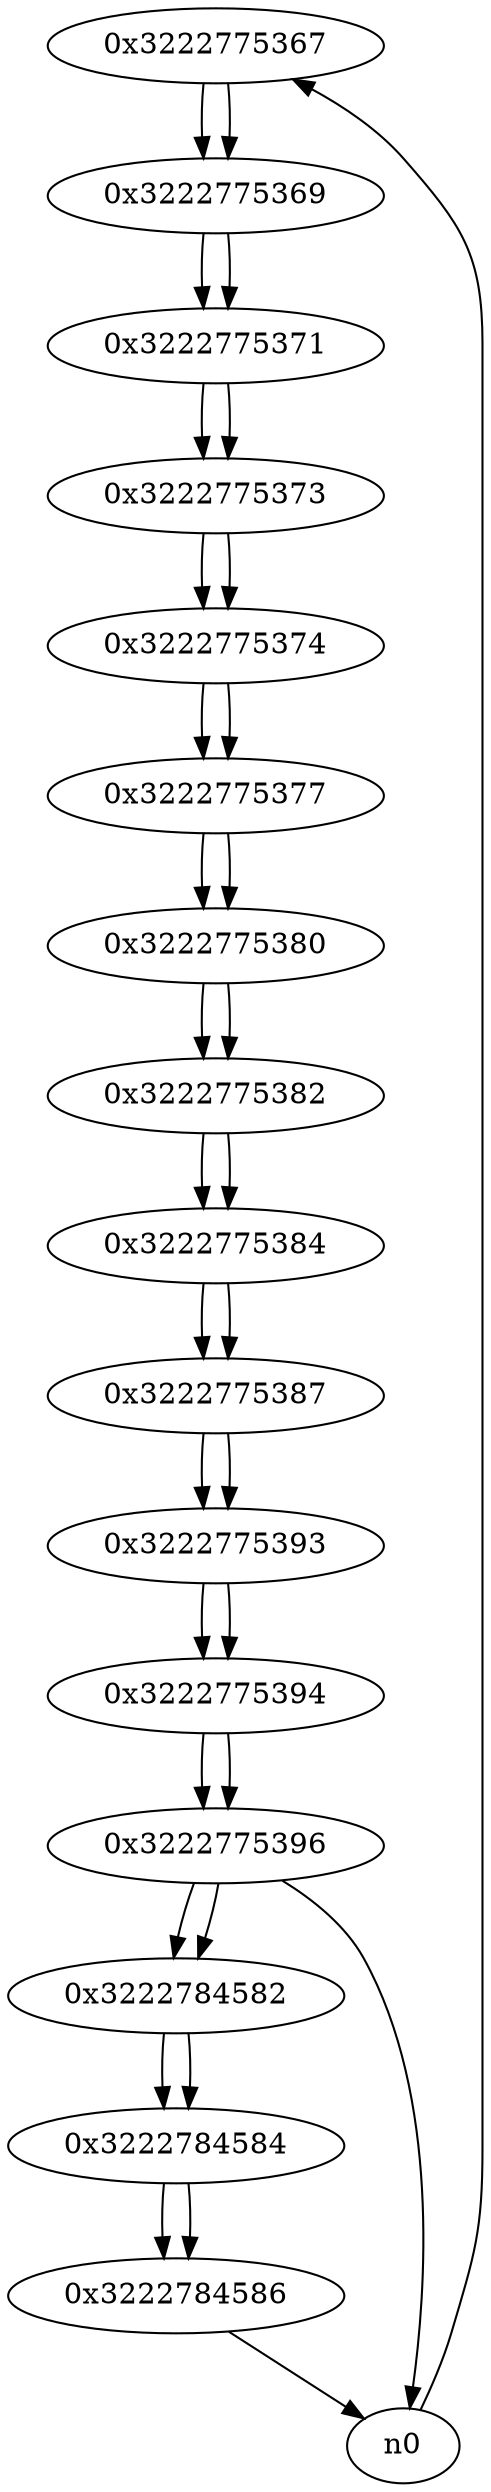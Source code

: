 digraph G{
/* nodes */
  n1 [label="0x3222775367"]
  n2 [label="0x3222775369"]
  n3 [label="0x3222775371"]
  n4 [label="0x3222775373"]
  n5 [label="0x3222775374"]
  n6 [label="0x3222775377"]
  n7 [label="0x3222775380"]
  n8 [label="0x3222775382"]
  n9 [label="0x3222775384"]
  n10 [label="0x3222775387"]
  n11 [label="0x3222775393"]
  n12 [label="0x3222775394"]
  n13 [label="0x3222775396"]
  n14 [label="0x3222784582"]
  n15 [label="0x3222784584"]
  n16 [label="0x3222784586"]
/* edges */
n1 -> n2;
n0 -> n1;
n2 -> n3;
n1 -> n2;
n3 -> n4;
n2 -> n3;
n4 -> n5;
n3 -> n4;
n5 -> n6;
n4 -> n5;
n6 -> n7;
n5 -> n6;
n7 -> n8;
n6 -> n7;
n8 -> n9;
n7 -> n8;
n9 -> n10;
n8 -> n9;
n10 -> n11;
n9 -> n10;
n11 -> n12;
n10 -> n11;
n12 -> n13;
n11 -> n12;
n13 -> n14;
n13 -> n0;
n12 -> n13;
n14 -> n15;
n13 -> n14;
n15 -> n16;
n14 -> n15;
n16 -> n0;
n15 -> n16;
}
